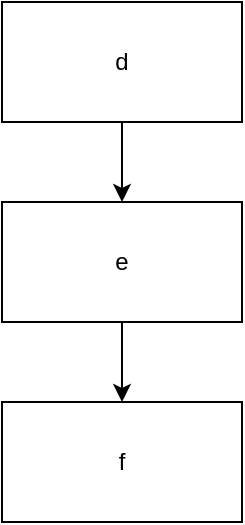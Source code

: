 <mxfile version="15.8.3" type="github">
  <diagram id="aIuRiDoqE4uHiwM2k7QK" name="Page-1">
    <mxGraphModel dx="1365" dy="1095" grid="1" gridSize="10" guides="1" tooltips="1" connect="1" arrows="1" fold="1" page="1" pageScale="1" pageWidth="850" pageHeight="1100" math="0" shadow="0">
      <root>
        <mxCell id="0" />
        <mxCell id="1" parent="0" />
        <mxCell id="7H0Wl0Si6EmYDlYRqUoa-4" style="edgeStyle=orthogonalEdgeStyle;rounded=0;orthogonalLoop=1;jettySize=auto;html=1;" parent="1" source="7H0Wl0Si6EmYDlYRqUoa-1" target="7H0Wl0Si6EmYDlYRqUoa-2" edge="1">
          <mxGeometry relative="1" as="geometry" />
        </mxCell>
        <mxCell id="7H0Wl0Si6EmYDlYRqUoa-1" value="d" style="rounded=0;whiteSpace=wrap;html=1;" parent="1" vertex="1">
          <mxGeometry x="190" y="280" width="120" height="60" as="geometry" />
        </mxCell>
        <mxCell id="7H0Wl0Si6EmYDlYRqUoa-5" style="edgeStyle=orthogonalEdgeStyle;rounded=0;orthogonalLoop=1;jettySize=auto;html=1;" parent="1" source="7H0Wl0Si6EmYDlYRqUoa-2" target="7H0Wl0Si6EmYDlYRqUoa-3" edge="1">
          <mxGeometry relative="1" as="geometry" />
        </mxCell>
        <mxCell id="7H0Wl0Si6EmYDlYRqUoa-2" value="e" style="rounded=0;whiteSpace=wrap;html=1;" parent="1" vertex="1">
          <mxGeometry x="190" y="380" width="120" height="60" as="geometry" />
        </mxCell>
        <mxCell id="7H0Wl0Si6EmYDlYRqUoa-3" value="f" style="rounded=0;whiteSpace=wrap;html=1;" parent="1" vertex="1">
          <mxGeometry x="190" y="480" width="120" height="60" as="geometry" />
        </mxCell>
      </root>
    </mxGraphModel>
  </diagram>
</mxfile>
